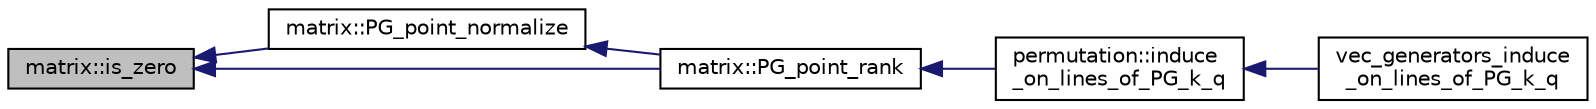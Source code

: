 digraph "matrix::is_zero"
{
  edge [fontname="Helvetica",fontsize="10",labelfontname="Helvetica",labelfontsize="10"];
  node [fontname="Helvetica",fontsize="10",shape=record];
  rankdir="LR";
  Node905 [label="matrix::is_zero",height=0.2,width=0.4,color="black", fillcolor="grey75", style="filled", fontcolor="black"];
  Node905 -> Node906 [dir="back",color="midnightblue",fontsize="10",style="solid",fontname="Helvetica"];
  Node906 [label="matrix::PG_point_normalize",height=0.2,width=0.4,color="black", fillcolor="white", style="filled",URL="$d1/d8d/classmatrix.html#a99bed1e311402c77fa47ad8fea5ba8ce"];
  Node906 -> Node907 [dir="back",color="midnightblue",fontsize="10",style="solid",fontname="Helvetica"];
  Node907 [label="matrix::PG_point_rank",height=0.2,width=0.4,color="black", fillcolor="white", style="filled",URL="$d1/d8d/classmatrix.html#a482c95dbcf39d23ea96bca94e2a3f8cb"];
  Node907 -> Node908 [dir="back",color="midnightblue",fontsize="10",style="solid",fontname="Helvetica"];
  Node908 [label="permutation::induce\l_on_lines_of_PG_k_q",height=0.2,width=0.4,color="black", fillcolor="white", style="filled",URL="$d0/d08/classpermutation.html#a3e01585ffb15282fc45a3158c5ad0b76"];
  Node908 -> Node909 [dir="back",color="midnightblue",fontsize="10",style="solid",fontname="Helvetica"];
  Node909 [label="vec_generators_induce\l_on_lines_of_PG_k_q",height=0.2,width=0.4,color="black", fillcolor="white", style="filled",URL="$d0/dd3/perm__group__gens_8_c.html#ab33fa2e167b2501e5761fee699b4c285"];
  Node905 -> Node907 [dir="back",color="midnightblue",fontsize="10",style="solid",fontname="Helvetica"];
}
